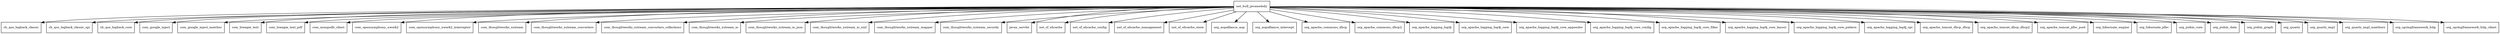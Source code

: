 digraph javamelody_core_1_67_0_package_dependencies {
  node [shape = box, fontsize=10.0];
  net_bull_javamelody -> ch_qos_logback_classic;
  net_bull_javamelody -> ch_qos_logback_classic_spi;
  net_bull_javamelody -> ch_qos_logback_core;
  net_bull_javamelody -> com_google_inject;
  net_bull_javamelody -> com_google_inject_matcher;
  net_bull_javamelody -> com_lowagie_text;
  net_bull_javamelody -> com_lowagie_text_pdf;
  net_bull_javamelody -> com_mongodb_client;
  net_bull_javamelody -> com_opensymphony_xwork2;
  net_bull_javamelody -> com_opensymphony_xwork2_interceptor;
  net_bull_javamelody -> com_thoughtworks_xstream;
  net_bull_javamelody -> com_thoughtworks_xstream_converters;
  net_bull_javamelody -> com_thoughtworks_xstream_converters_collections;
  net_bull_javamelody -> com_thoughtworks_xstream_io;
  net_bull_javamelody -> com_thoughtworks_xstream_io_json;
  net_bull_javamelody -> com_thoughtworks_xstream_io_xml;
  net_bull_javamelody -> com_thoughtworks_xstream_mapper;
  net_bull_javamelody -> com_thoughtworks_xstream_security;
  net_bull_javamelody -> javax_servlet;
  net_bull_javamelody -> net_sf_ehcache;
  net_bull_javamelody -> net_sf_ehcache_config;
  net_bull_javamelody -> net_sf_ehcache_management;
  net_bull_javamelody -> net_sf_ehcache_store;
  net_bull_javamelody -> org_aopalliance_aop;
  net_bull_javamelody -> org_aopalliance_intercept;
  net_bull_javamelody -> org_apache_commons_dbcp;
  net_bull_javamelody -> org_apache_commons_dbcp2;
  net_bull_javamelody -> org_apache_logging_log4j;
  net_bull_javamelody -> org_apache_logging_log4j_core;
  net_bull_javamelody -> org_apache_logging_log4j_core_appender;
  net_bull_javamelody -> org_apache_logging_log4j_core_config;
  net_bull_javamelody -> org_apache_logging_log4j_core_filter;
  net_bull_javamelody -> org_apache_logging_log4j_core_layout;
  net_bull_javamelody -> org_apache_logging_log4j_core_pattern;
  net_bull_javamelody -> org_apache_logging_log4j_spi;
  net_bull_javamelody -> org_apache_tomcat_dbcp_dbcp;
  net_bull_javamelody -> org_apache_tomcat_dbcp_dbcp2;
  net_bull_javamelody -> org_apache_tomcat_jdbc_pool;
  net_bull_javamelody -> org_hibernate_engine;
  net_bull_javamelody -> org_hibernate_jdbc;
  net_bull_javamelody -> org_jrobin_core;
  net_bull_javamelody -> org_jrobin_data;
  net_bull_javamelody -> org_jrobin_graph;
  net_bull_javamelody -> org_quartz;
  net_bull_javamelody -> org_quartz_impl;
  net_bull_javamelody -> org_quartz_impl_matchers;
  net_bull_javamelody -> org_springframework_http;
  net_bull_javamelody -> org_springframework_http_client;
}
